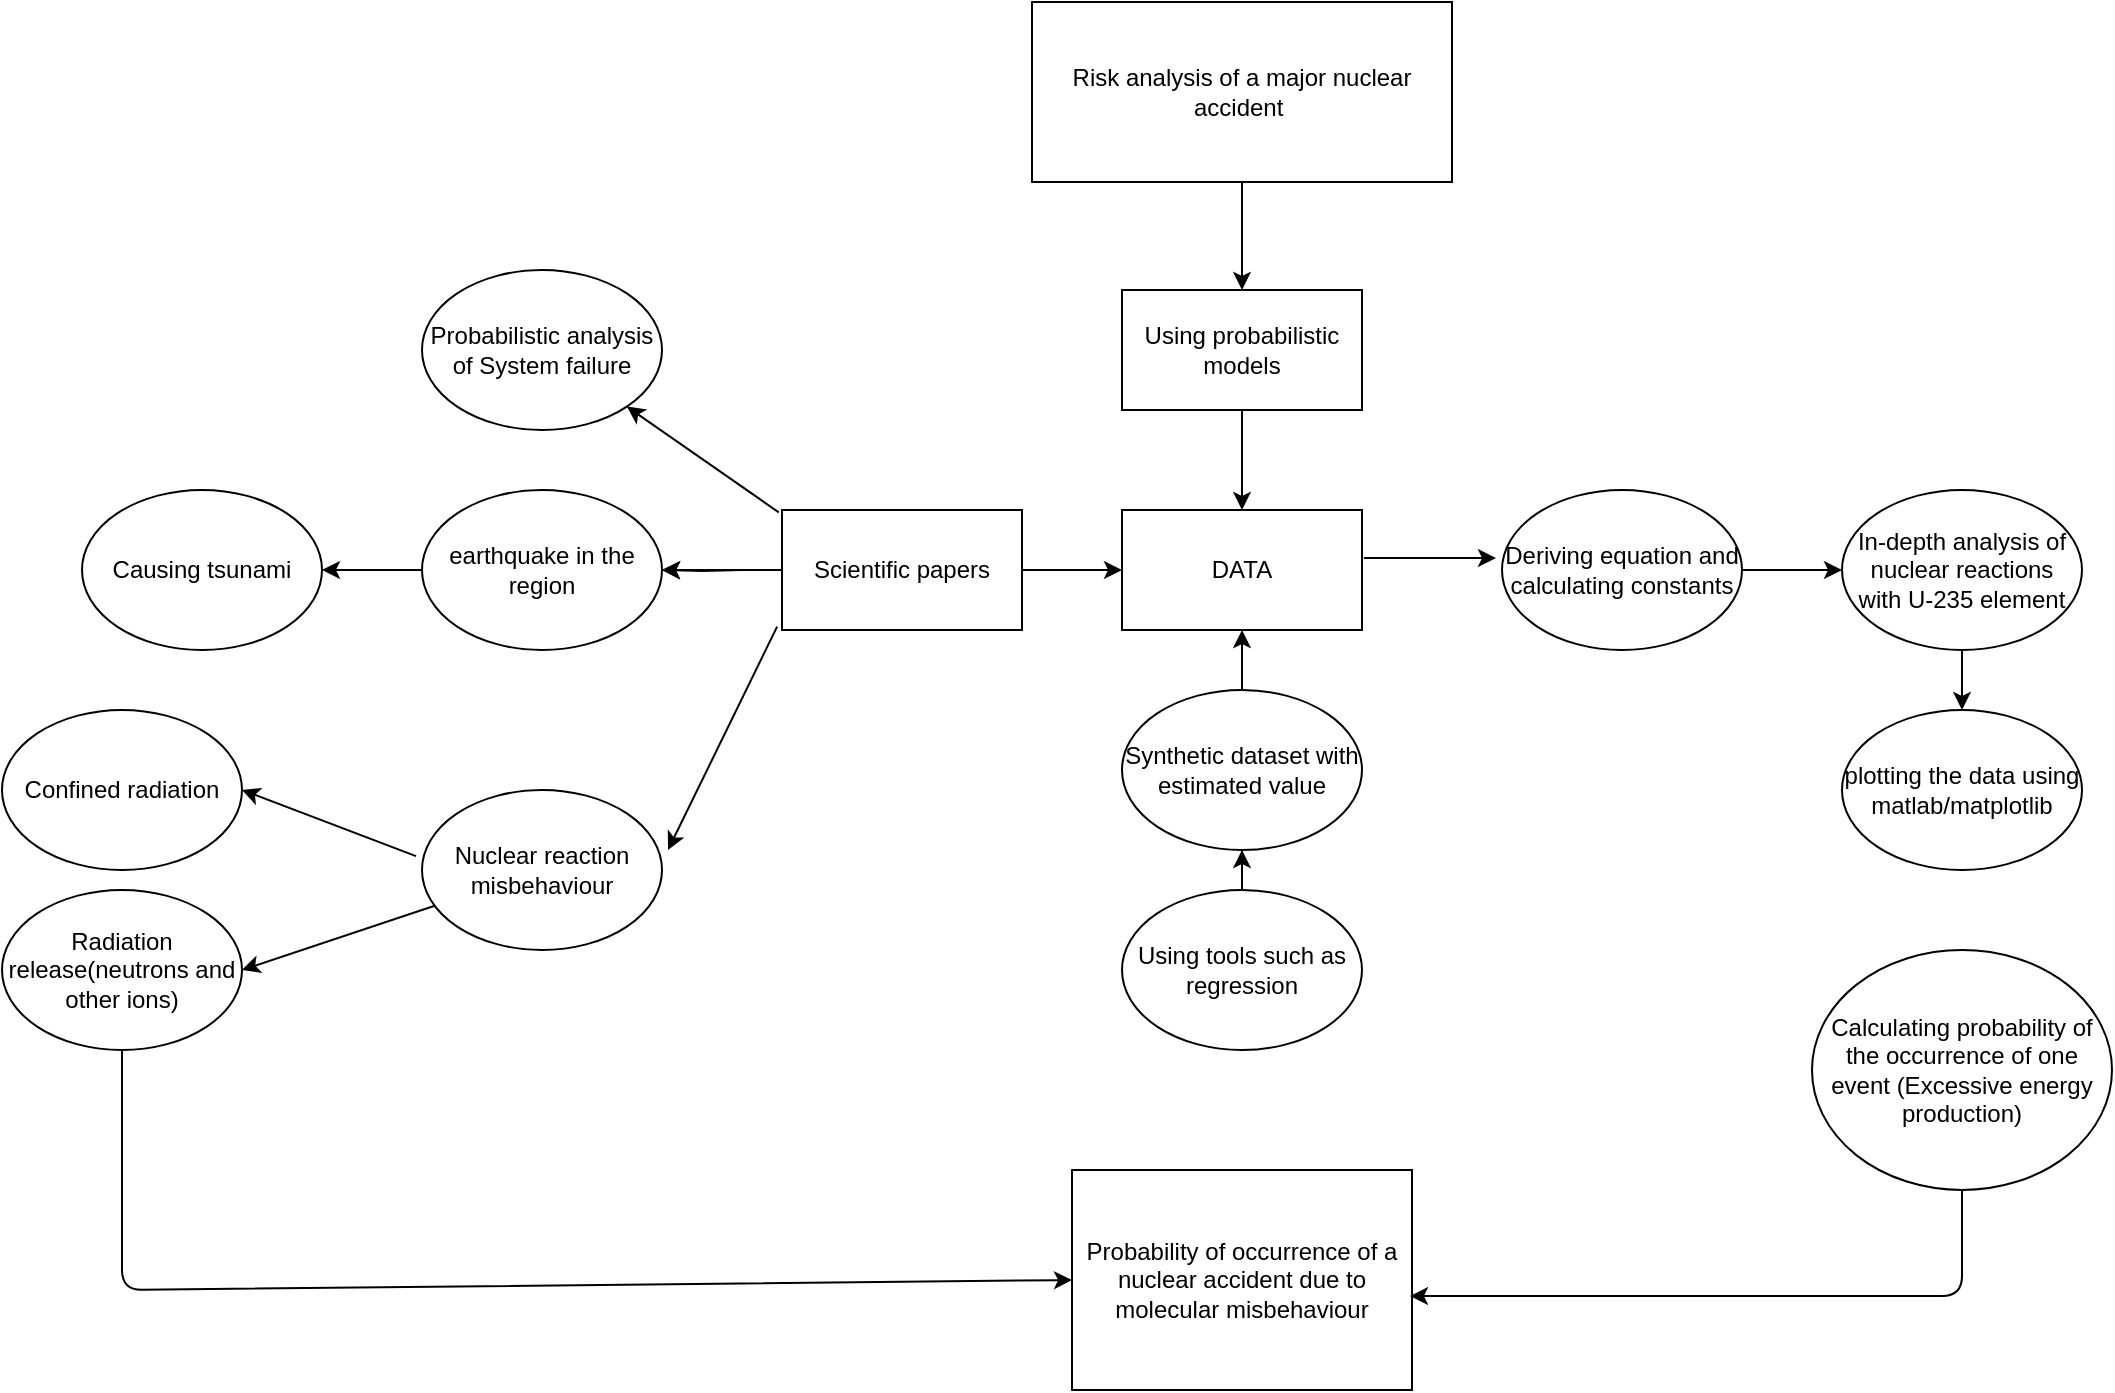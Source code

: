 <mxfile version="12.9.6" type="device"><diagram id="xQJLL51BJkj6WD8eKDXI" name="Page-1"><mxGraphModel dx="2060" dy="594" grid="1" gridSize="10" guides="1" tooltips="1" connect="1" arrows="1" fold="1" page="1" pageScale="1" pageWidth="850" pageHeight="1100" math="0" shadow="0"><root><mxCell id="0"/><mxCell id="1" parent="0"/><mxCell id="n6mHjBLycHO26W2YIO0k-7" style="edgeStyle=orthogonalEdgeStyle;rounded=0;orthogonalLoop=1;jettySize=auto;html=1;exitX=0.5;exitY=1;exitDx=0;exitDy=0;entryX=0.5;entryY=0;entryDx=0;entryDy=0;" parent="1" source="n6mHjBLycHO26W2YIO0k-1" target="n6mHjBLycHO26W2YIO0k-2" edge="1"><mxGeometry relative="1" as="geometry"/></mxCell><mxCell id="n6mHjBLycHO26W2YIO0k-1" value="Risk analysis of a major nuclear accident&amp;nbsp;" style="rounded=0;whiteSpace=wrap;html=1;" parent="1" vertex="1"><mxGeometry x="285" y="10" width="210" height="90" as="geometry"/></mxCell><mxCell id="n6mHjBLycHO26W2YIO0k-6" style="edgeStyle=orthogonalEdgeStyle;rounded=0;orthogonalLoop=1;jettySize=auto;html=1;entryX=0.5;entryY=0;entryDx=0;entryDy=0;" parent="1" source="n6mHjBLycHO26W2YIO0k-2" target="n6mHjBLycHO26W2YIO0k-3" edge="1"><mxGeometry relative="1" as="geometry"/></mxCell><mxCell id="n6mHjBLycHO26W2YIO0k-2" value="Using probabilistic models" style="rounded=0;whiteSpace=wrap;html=1;" parent="1" vertex="1"><mxGeometry x="330" y="154" width="120" height="60" as="geometry"/></mxCell><mxCell id="n6mHjBLycHO26W2YIO0k-3" value="DATA" style="rounded=0;whiteSpace=wrap;html=1;" parent="1" vertex="1"><mxGeometry x="330" y="264" width="120" height="60" as="geometry"/></mxCell><mxCell id="n6mHjBLycHO26W2YIO0k-15" style="edgeStyle=orthogonalEdgeStyle;rounded=0;orthogonalLoop=1;jettySize=auto;html=1;entryX=1;entryY=0.5;entryDx=0;entryDy=0;" parent="1" target="n6mHjBLycHO26W2YIO0k-10" edge="1"><mxGeometry relative="1" as="geometry"><mxPoint x="140" y="294" as="sourcePoint"/></mxGeometry></mxCell><mxCell id="n6mHjBLycHO26W2YIO0k-5" value="" style="endArrow=classic;html=1;exitX=1;exitY=0.5;exitDx=0;exitDy=0;entryX=0;entryY=0.5;entryDx=0;entryDy=0;" parent="1" target="n6mHjBLycHO26W2YIO0k-3" edge="1"><mxGeometry width="50" height="50" relative="1" as="geometry"><mxPoint x="260" y="294" as="sourcePoint"/><mxPoint x="450" y="234" as="targetPoint"/></mxGeometry></mxCell><mxCell id="n6mHjBLycHO26W2YIO0k-36" value="" style="edgeStyle=orthogonalEdgeStyle;rounded=0;orthogonalLoop=1;jettySize=auto;html=1;" parent="1" source="n6mHjBLycHO26W2YIO0k-8" target="n6mHjBLycHO26W2YIO0k-35" edge="1"><mxGeometry relative="1" as="geometry"/></mxCell><mxCell id="n6mHjBLycHO26W2YIO0k-8" value="Deriving equation and calculating constants" style="ellipse;whiteSpace=wrap;html=1;" parent="1" vertex="1"><mxGeometry x="520" y="254" width="120" height="80" as="geometry"/></mxCell><mxCell id="n6mHjBLycHO26W2YIO0k-9" value="Probabilistic analysis of System failure" style="ellipse;whiteSpace=wrap;html=1;" parent="1" vertex="1"><mxGeometry x="-20" y="144" width="120" height="80" as="geometry"/></mxCell><mxCell id="n6mHjBLycHO26W2YIO0k-10" value="earthquake in the region" style="ellipse;whiteSpace=wrap;html=1;" parent="1" vertex="1"><mxGeometry x="-20" y="254" width="120" height="80" as="geometry"/></mxCell><mxCell id="n6mHjBLycHO26W2YIO0k-11" value="Causing tsunami" style="ellipse;whiteSpace=wrap;html=1;" parent="1" vertex="1"><mxGeometry x="-190" y="254" width="120" height="80" as="geometry"/></mxCell><mxCell id="n6mHjBLycHO26W2YIO0k-12" value="" style="endArrow=classic;html=1;exitX=0;exitY=0.5;exitDx=0;exitDy=0;entryX=1;entryY=0.5;entryDx=0;entryDy=0;" parent="1" source="n6mHjBLycHO26W2YIO0k-10" target="n6mHjBLycHO26W2YIO0k-11" edge="1"><mxGeometry width="50" height="50" relative="1" as="geometry"><mxPoint x="90" y="284" as="sourcePoint"/><mxPoint x="140" y="234" as="targetPoint"/></mxGeometry></mxCell><mxCell id="n6mHjBLycHO26W2YIO0k-14" value="" style="endArrow=classic;html=1;entryX=1;entryY=1;entryDx=0;entryDy=0;" parent="1" target="n6mHjBLycHO26W2YIO0k-9" edge="1"><mxGeometry width="50" height="50" relative="1" as="geometry"><mxPoint x="158.381" y="265.187" as="sourcePoint"/><mxPoint x="140" y="234" as="targetPoint"/></mxGeometry></mxCell><mxCell id="n6mHjBLycHO26W2YIO0k-16" value="Confined radiation" style="ellipse;whiteSpace=wrap;html=1;" parent="1" vertex="1"><mxGeometry x="-230" y="364" width="120" height="80" as="geometry"/></mxCell><mxCell id="n6mHjBLycHO26W2YIO0k-18" value="" style="endArrow=classic;html=1;entryX=-0.025;entryY=0.425;entryDx=0;entryDy=0;entryPerimeter=0;exitX=1.008;exitY=0.4;exitDx=0;exitDy=0;exitPerimeter=0;" parent="1" source="n6mHjBLycHO26W2YIO0k-3" target="n6mHjBLycHO26W2YIO0k-8" edge="1"><mxGeometry width="50" height="50" relative="1" as="geometry"><mxPoint x="380" y="284" as="sourcePoint"/><mxPoint x="430" y="234" as="targetPoint"/></mxGeometry></mxCell><mxCell id="n6mHjBLycHO26W2YIO0k-19" value="Nuclear reaction misbehaviour" style="ellipse;whiteSpace=wrap;html=1;" parent="1" vertex="1"><mxGeometry x="-20" y="404" width="120" height="80" as="geometry"/></mxCell><mxCell id="n6mHjBLycHO26W2YIO0k-20" value="" style="endArrow=classic;html=1;exitX=0;exitY=1;exitDx=0;exitDy=0;entryX=1.025;entryY=0.375;entryDx=0;entryDy=0;entryPerimeter=0;" parent="1" target="n6mHjBLycHO26W2YIO0k-19" edge="1"><mxGeometry width="50" height="50" relative="1" as="geometry"><mxPoint x="157.574" y="322.284" as="sourcePoint"/><mxPoint x="110" y="274" as="targetPoint"/></mxGeometry></mxCell><mxCell id="n6mHjBLycHO26W2YIO0k-22" value="" style="edgeStyle=orthogonalEdgeStyle;rounded=0;orthogonalLoop=1;jettySize=auto;html=1;" parent="1" source="n6mHjBLycHO26W2YIO0k-21" target="n6mHjBLycHO26W2YIO0k-10" edge="1"><mxGeometry relative="1" as="geometry"/></mxCell><mxCell id="n6mHjBLycHO26W2YIO0k-21" value="Scientific papers" style="rounded=0;whiteSpace=wrap;html=1;" parent="1" vertex="1"><mxGeometry x="160" y="264" width="120" height="60" as="geometry"/></mxCell><mxCell id="n6mHjBLycHO26W2YIO0k-24" value="" style="edgeStyle=orthogonalEdgeStyle;rounded=0;orthogonalLoop=1;jettySize=auto;html=1;" parent="1" source="n6mHjBLycHO26W2YIO0k-23" target="n6mHjBLycHO26W2YIO0k-3" edge="1"><mxGeometry relative="1" as="geometry"/></mxCell><mxCell id="n6mHjBLycHO26W2YIO0k-23" value="Synthetic dataset with estimated value" style="ellipse;whiteSpace=wrap;html=1;" parent="1" vertex="1"><mxGeometry x="330" y="354" width="120" height="80" as="geometry"/></mxCell><mxCell id="n6mHjBLycHO26W2YIO0k-26" value="" style="edgeStyle=orthogonalEdgeStyle;rounded=0;orthogonalLoop=1;jettySize=auto;html=1;" parent="1" source="n6mHjBLycHO26W2YIO0k-25" target="n6mHjBLycHO26W2YIO0k-23" edge="1"><mxGeometry relative="1" as="geometry"/></mxCell><mxCell id="n6mHjBLycHO26W2YIO0k-25" value="Using tools such as regression" style="ellipse;whiteSpace=wrap;html=1;" parent="1" vertex="1"><mxGeometry x="330" y="454" width="120" height="80" as="geometry"/></mxCell><mxCell id="n6mHjBLycHO26W2YIO0k-27" value="Radiation release(neutrons and other ions)" style="ellipse;whiteSpace=wrap;html=1;" parent="1" vertex="1"><mxGeometry x="-230" y="454" width="120" height="80" as="geometry"/></mxCell><mxCell id="n6mHjBLycHO26W2YIO0k-28" value="" style="endArrow=classic;html=1;entryX=1;entryY=0.5;entryDx=0;entryDy=0;exitX=-0.025;exitY=0.413;exitDx=0;exitDy=0;exitPerimeter=0;" parent="1" source="n6mHjBLycHO26W2YIO0k-19" target="n6mHjBLycHO26W2YIO0k-16" edge="1"><mxGeometry width="50" height="50" relative="1" as="geometry"><mxPoint x="10" y="554" as="sourcePoint"/><mxPoint x="60" y="504" as="targetPoint"/></mxGeometry></mxCell><mxCell id="n6mHjBLycHO26W2YIO0k-29" value="" style="endArrow=classic;html=1;entryX=1;entryY=0.5;entryDx=0;entryDy=0;" parent="1" source="n6mHjBLycHO26W2YIO0k-19" target="n6mHjBLycHO26W2YIO0k-27" edge="1"><mxGeometry width="50" height="50" relative="1" as="geometry"><mxPoint x="10" y="554" as="sourcePoint"/><mxPoint x="60" y="504" as="targetPoint"/></mxGeometry></mxCell><mxCell id="n6mHjBLycHO26W2YIO0k-30" value="&lt;span style=&quot;white-space: normal&quot;&gt;plotting the data using matlab/matplotlib&lt;/span&gt;" style="ellipse;whiteSpace=wrap;html=1;" parent="1" vertex="1"><mxGeometry x="690" y="364" width="120" height="80" as="geometry"/></mxCell><mxCell id="n6mHjBLycHO26W2YIO0k-32" value="Calculating probability of the occurrence of one event (Excessive energy production)" style="ellipse;whiteSpace=wrap;html=1;" parent="1" vertex="1"><mxGeometry x="675" y="484" width="150" height="120" as="geometry"/></mxCell><mxCell id="n6mHjBLycHO26W2YIO0k-37" value="" style="edgeStyle=orthogonalEdgeStyle;rounded=0;orthogonalLoop=1;jettySize=auto;html=1;" parent="1" source="n6mHjBLycHO26W2YIO0k-35" target="n6mHjBLycHO26W2YIO0k-30" edge="1"><mxGeometry relative="1" as="geometry"/></mxCell><mxCell id="n6mHjBLycHO26W2YIO0k-35" value="In-depth analysis of nuclear reactions&lt;br&gt;with U-235 element" style="ellipse;whiteSpace=wrap;html=1;" parent="1" vertex="1"><mxGeometry x="690" y="254" width="120" height="80" as="geometry"/></mxCell><mxCell id="n6mHjBLycHO26W2YIO0k-38" value="&lt;span style=&quot;white-space: normal&quot;&gt;Probability of occurrence of a nuclear accident due to molecular misbehaviour&lt;/span&gt;" style="rounded=0;whiteSpace=wrap;html=1;" parent="1" vertex="1"><mxGeometry x="305" y="594" width="170" height="110" as="geometry"/></mxCell><mxCell id="n6mHjBLycHO26W2YIO0k-40" value="" style="endArrow=classic;html=1;entryX=0.994;entryY=0.573;entryDx=0;entryDy=0;entryPerimeter=0;exitX=0.5;exitY=1;exitDx=0;exitDy=0;" parent="1" source="n6mHjBLycHO26W2YIO0k-32" target="n6mHjBLycHO26W2YIO0k-38" edge="1"><mxGeometry width="50" height="50" relative="1" as="geometry"><mxPoint x="740" y="614" as="sourcePoint"/><mxPoint x="690" y="654" as="targetPoint"/><Array as="points"><mxPoint x="750" y="657"/></Array></mxGeometry></mxCell><mxCell id="n6mHjBLycHO26W2YIO0k-48" value="" style="endArrow=classic;html=1;exitX=0.5;exitY=1;exitDx=0;exitDy=0;entryX=0;entryY=0.5;entryDx=0;entryDy=0;" parent="1" source="n6mHjBLycHO26W2YIO0k-27" target="n6mHjBLycHO26W2YIO0k-38" edge="1"><mxGeometry width="50" height="50" relative="1" as="geometry"><mxPoint x="-10" y="634" as="sourcePoint"/><mxPoint x="40" y="584" as="targetPoint"/><Array as="points"><mxPoint x="-170" y="654"/></Array></mxGeometry></mxCell></root></mxGraphModel></diagram></mxfile>